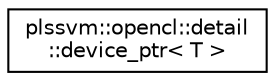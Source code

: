 digraph "Graphical Class Hierarchy"
{
 // LATEX_PDF_SIZE
  edge [fontname="Helvetica",fontsize="10",labelfontname="Helvetica",labelfontsize="10"];
  node [fontname="Helvetica",fontsize="10",shape=record];
  rankdir="LR";
  Node0 [label="plssvm::opencl::detail\l::device_ptr\< T \>",height=0.2,width=0.4,color="black", fillcolor="white", style="filled",URL="$classplssvm_1_1opencl_1_1detail_1_1device__ptr.html",tooltip="Small wrapper class around an OpenCL device pointer together with commonly used device functions."];
}
